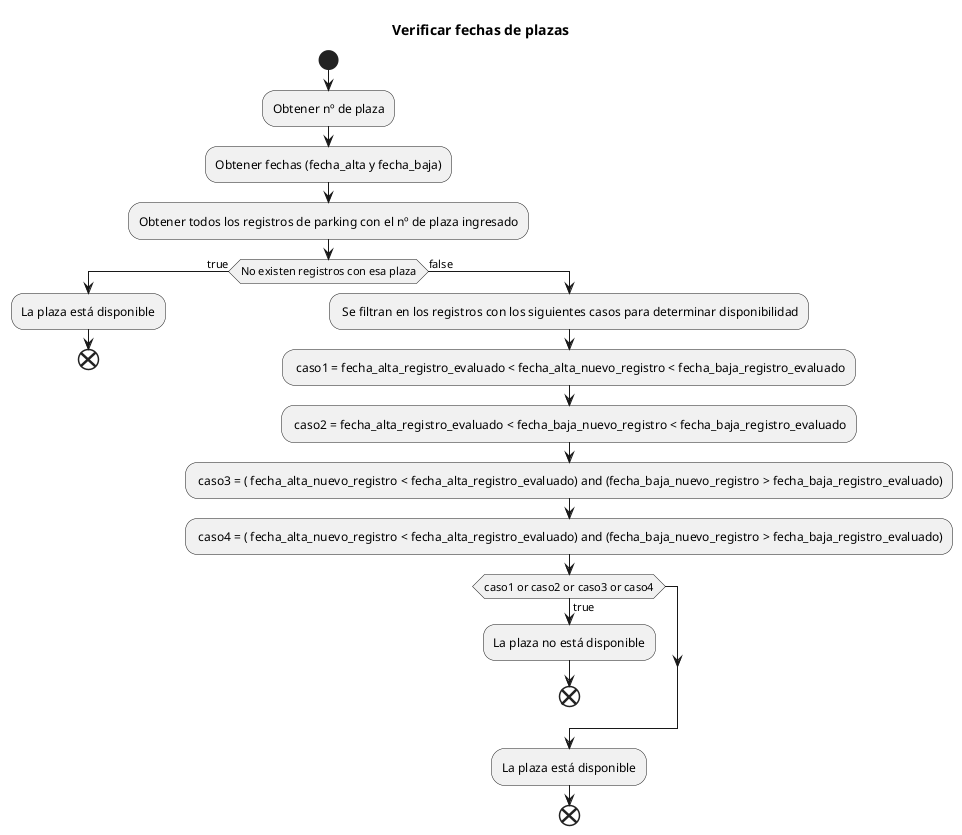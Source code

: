 @startuml
title Verificar fechas de plazas
start
:Obtener nº de plaza;
:Obtener fechas (fecha_alta y fecha_baja);
:Obtener todos los registros de parking con el nº de plaza ingresado;
if (No existen registros con esa plaza) then (true)
    :La plaza está disponible;
    end
else (false)
    : Se filtran en los registros con los siguientes casos para determinar disponibilidad;
    : caso1 = fecha_alta_registro_evaluado < fecha_alta_nuevo_registro < fecha_baja_registro_evaluado;
    : caso2 = fecha_alta_registro_evaluado < fecha_baja_nuevo_registro < fecha_baja_registro_evaluado;
    : caso3 = ( fecha_alta_nuevo_registro < fecha_alta_registro_evaluado) and (fecha_baja_nuevo_registro > fecha_baja_registro_evaluado);
    : caso4 = ( fecha_alta_nuevo_registro < fecha_alta_registro_evaluado) and (fecha_baja_nuevo_registro > fecha_baja_registro_evaluado);
    if(caso1 or caso2 or caso3 or caso4) then (true)
        :La plaza no está disponible;
        end;
    endif
    :La plaza está disponible;
end